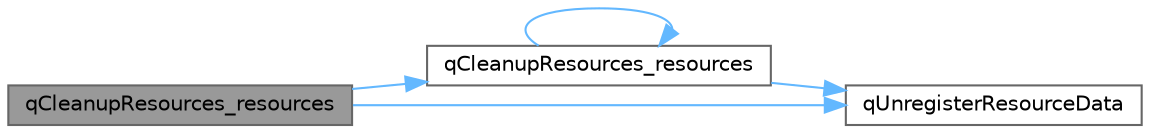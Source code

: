 digraph "qCleanupResources_resources"
{
 // LATEX_PDF_SIZE
  bgcolor="transparent";
  edge [fontname=Helvetica,fontsize=10,labelfontname=Helvetica,labelfontsize=10];
  node [fontname=Helvetica,fontsize=10,shape=box,height=0.2,width=0.4];
  rankdir="LR";
  Node1 [id="Node000001",label="qCleanupResources_resources",height=0.2,width=0.4,color="gray40", fillcolor="grey60", style="filled", fontcolor="black",tooltip=" "];
  Node1 -> Node2 [id="edge1_Node000001_Node000002",color="steelblue1",style="solid",tooltip=" "];
  Node2 [id="Node000002",label="qCleanupResources_resources",height=0.2,width=0.4,color="grey40", fillcolor="white", style="filled",URL="$build-x86_2qrc__resources_8cpp.html#ad0d952fa95a34f46e133cbae89e63f19",tooltip=" "];
  Node2 -> Node2 [id="edge2_Node000002_Node000002",color="steelblue1",style="solid",tooltip=" "];
  Node2 -> Node3 [id="edge3_Node000002_Node000003",color="steelblue1",style="solid",tooltip=" "];
  Node3 [id="Node000003",label="qUnregisterResourceData",height=0.2,width=0.4,color="grey40", fillcolor="white", style="filled",URL="$build-x86_2qrc__resources_8cpp.html#a54b96c9f44d004fc0ea13bb581f97a71",tooltip=" "];
  Node1 -> Node3 [id="edge4_Node000001_Node000003",color="steelblue1",style="solid",tooltip=" "];
}

